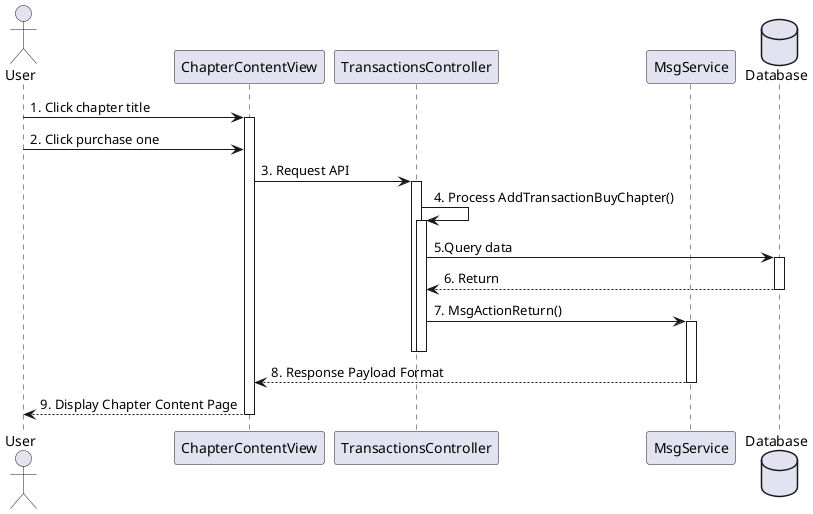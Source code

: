 @startuml
actor       User       as user
participant ChapterContentView as view

participant TransactionsController as controller

participant MsgService as msgService
database    Database as db

user -> view ++: 1. Click chapter title
user -> view : 2. Click purchase one
view -> controller ++ : 3. Request API
controller -> controller ++ : 4. Process AddTransactionBuyChapter()
controller -> db ++ : 5.Query data
db --> controller -- : 6. Return
controller -> msgService ++-- : 7. MsgActionReturn()
deactivate controller
msgService --> view -- : 8. Response Payload Format
view --> user -- : 9. Display Chapter Content Page

@enduml



